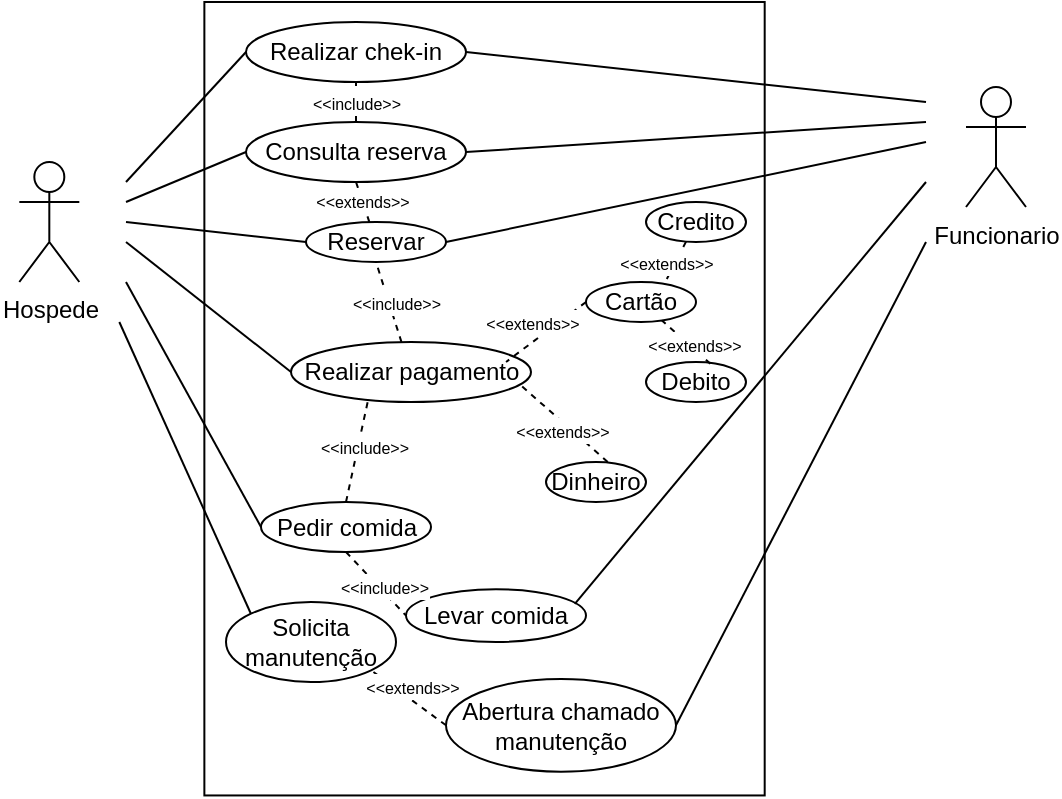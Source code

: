 <mxfile version="21.1.2" type="github">
  <diagram name="Page-1" id="6ASVtIXct7iXiq55O_Vc">
    <mxGraphModel dx="683" dy="391" grid="1" gridSize="10" guides="1" tooltips="1" connect="1" arrows="1" fold="1" page="1" pageScale="1" pageWidth="850" pageHeight="1100" math="0" shadow="0">
      <root>
        <mxCell id="0" />
        <mxCell id="1" parent="0" />
        <mxCell id="zqiy4DEwg7avq5e7QqN3-4" value="" style="rounded=0;whiteSpace=wrap;html=1;rotation=90;movable=1;resizable=1;rotatable=1;deletable=1;editable=1;locked=0;connectable=1;" vertex="1" parent="1">
          <mxGeometry x="280.9" y="118.28" width="396.73" height="280.16" as="geometry" />
        </mxCell>
        <mxCell id="zqiy4DEwg7avq5e7QqN3-5" value="Hospede" style="shape=umlActor;verticalLabelPosition=bottom;verticalAlign=top;html=1;outlineConnect=0;" vertex="1" parent="1">
          <mxGeometry x="246.66" y="140" width="30" height="60" as="geometry" />
        </mxCell>
        <mxCell id="zqiy4DEwg7avq5e7QqN3-7" value="" style="endArrow=none;html=1;rounded=0;entryX=0;entryY=0.5;entryDx=0;entryDy=0;" edge="1" parent="1" target="zqiy4DEwg7avq5e7QqN3-10">
          <mxGeometry width="50" height="50" relative="1" as="geometry">
            <mxPoint x="300" y="150" as="sourcePoint" />
            <mxPoint x="280" y="230" as="targetPoint" />
          </mxGeometry>
        </mxCell>
        <mxCell id="zqiy4DEwg7avq5e7QqN3-10" value="Realizar chek-in" style="ellipse;whiteSpace=wrap;html=1;" vertex="1" parent="1">
          <mxGeometry x="360" y="70" width="110" height="30" as="geometry" />
        </mxCell>
        <mxCell id="zqiy4DEwg7avq5e7QqN3-12" value="Funcionario" style="shape=umlActor;verticalLabelPosition=bottom;verticalAlign=top;html=1;outlineConnect=0;" vertex="1" parent="1">
          <mxGeometry x="720" y="102.5" width="30" height="60" as="geometry" />
        </mxCell>
        <mxCell id="zqiy4DEwg7avq5e7QqN3-13" value="Consulta reserva" style="ellipse;whiteSpace=wrap;html=1;" vertex="1" parent="1">
          <mxGeometry x="360" y="120" width="110" height="30" as="geometry" />
        </mxCell>
        <mxCell id="zqiy4DEwg7avq5e7QqN3-14" value="" style="endArrow=none;html=1;rounded=0;entryX=0;entryY=0.5;entryDx=0;entryDy=0;" edge="1" parent="1" target="zqiy4DEwg7avq5e7QqN3-13">
          <mxGeometry width="50" height="50" relative="1" as="geometry">
            <mxPoint x="300" y="160" as="sourcePoint" />
            <mxPoint x="360" y="135" as="targetPoint" />
          </mxGeometry>
        </mxCell>
        <mxCell id="zqiy4DEwg7avq5e7QqN3-15" value="Pedir comida" style="ellipse;whiteSpace=wrap;html=1;" vertex="1" parent="1">
          <mxGeometry x="367.5" y="310" width="85" height="25" as="geometry" />
        </mxCell>
        <mxCell id="zqiy4DEwg7avq5e7QqN3-16" value="" style="endArrow=none;html=1;rounded=0;entryX=0;entryY=0.5;entryDx=0;entryDy=0;" edge="1" parent="1" target="zqiy4DEwg7avq5e7QqN3-15">
          <mxGeometry width="50" height="50" relative="1" as="geometry">
            <mxPoint x="300" y="200" as="sourcePoint" />
            <mxPoint x="315" y="162.5" as="targetPoint" />
          </mxGeometry>
        </mxCell>
        <mxCell id="zqiy4DEwg7avq5e7QqN3-17" value="Realizar pagamento" style="ellipse;whiteSpace=wrap;html=1;" vertex="1" parent="1">
          <mxGeometry x="382.5" y="230" width="120" height="30" as="geometry" />
        </mxCell>
        <mxCell id="zqiy4DEwg7avq5e7QqN3-18" value="" style="endArrow=none;html=1;rounded=0;entryX=0;entryY=0.5;entryDx=0;entryDy=0;" edge="1" parent="1" target="zqiy4DEwg7avq5e7QqN3-17">
          <mxGeometry width="50" height="50" relative="1" as="geometry">
            <mxPoint x="300" y="180" as="sourcePoint" />
            <mxPoint x="360" y="200.5" as="targetPoint" />
          </mxGeometry>
        </mxCell>
        <mxCell id="zqiy4DEwg7avq5e7QqN3-20" value="" style="endArrow=none;dashed=1;html=1;rounded=0;exitX=0.617;exitY=-0.002;exitDx=0;exitDy=0;exitPerimeter=0;entryX=0.946;entryY=0.681;entryDx=0;entryDy=0;entryPerimeter=0;" edge="1" parent="1" source="zqiy4DEwg7avq5e7QqN3-23" target="zqiy4DEwg7avq5e7QqN3-17">
          <mxGeometry width="50" height="50" relative="1" as="geometry">
            <mxPoint x="430" y="270" as="sourcePoint" />
            <mxPoint x="485" y="256" as="targetPoint" />
          </mxGeometry>
        </mxCell>
        <mxCell id="zqiy4DEwg7avq5e7QqN3-21" value="Cartão" style="ellipse;whiteSpace=wrap;html=1;" vertex="1" parent="1">
          <mxGeometry x="530" y="200" width="55" height="20" as="geometry" />
        </mxCell>
        <mxCell id="zqiy4DEwg7avq5e7QqN3-22" value="" style="endArrow=none;dashed=1;html=1;rounded=0;exitX=0;exitY=0.5;exitDx=0;exitDy=0;entryX=0.896;entryY=0.333;entryDx=0;entryDy=0;entryPerimeter=0;" edge="1" parent="1" source="zqiy4DEwg7avq5e7QqN3-21" target="zqiy4DEwg7avq5e7QqN3-17">
          <mxGeometry width="50" height="50" relative="1" as="geometry">
            <mxPoint x="440" y="280" as="sourcePoint" />
            <mxPoint x="450" y="260" as="targetPoint" />
          </mxGeometry>
        </mxCell>
        <mxCell id="zqiy4DEwg7avq5e7QqN3-23" value="Dinheiro" style="ellipse;whiteSpace=wrap;html=1;" vertex="1" parent="1">
          <mxGeometry x="510" y="290" width="50" height="20" as="geometry" />
        </mxCell>
        <mxCell id="zqiy4DEwg7avq5e7QqN3-24" value="Debito" style="ellipse;whiteSpace=wrap;html=1;" vertex="1" parent="1">
          <mxGeometry x="560" y="240" width="50" height="20" as="geometry" />
        </mxCell>
        <mxCell id="zqiy4DEwg7avq5e7QqN3-25" value="Credito" style="ellipse;whiteSpace=wrap;html=1;" vertex="1" parent="1">
          <mxGeometry x="560" y="160" width="50" height="20" as="geometry" />
        </mxCell>
        <mxCell id="zqiy4DEwg7avq5e7QqN3-29" value="" style="endArrow=none;dashed=1;html=1;rounded=0;exitX=0.644;exitY=0.045;exitDx=0;exitDy=0;exitPerimeter=0;" edge="1" parent="1" source="zqiy4DEwg7avq5e7QqN3-24" target="zqiy4DEwg7avq5e7QqN3-21">
          <mxGeometry width="50" height="50" relative="1" as="geometry">
            <mxPoint x="440" y="330" as="sourcePoint" />
            <mxPoint x="490" y="280" as="targetPoint" />
          </mxGeometry>
        </mxCell>
        <mxCell id="zqiy4DEwg7avq5e7QqN3-31" value="&lt;font style=&quot;font-size: 8px;&quot;&gt;&amp;lt;&amp;lt;extends&amp;gt;&amp;gt;&lt;/font&gt;" style="edgeLabel;html=1;align=center;verticalAlign=middle;resizable=0;points=[];" vertex="1" connectable="0" parent="zqiy4DEwg7avq5e7QqN3-29">
          <mxGeometry x="-0.475" y="1" relative="1" as="geometry">
            <mxPoint x="-1" y="-5" as="offset" />
          </mxGeometry>
        </mxCell>
        <mxCell id="zqiy4DEwg7avq5e7QqN3-30" value="" style="endArrow=none;dashed=1;html=1;rounded=0;entryX=0.712;entryY=0.045;entryDx=0;entryDy=0;entryPerimeter=0;" edge="1" parent="1" source="zqiy4DEwg7avq5e7QqN3-25" target="zqiy4DEwg7avq5e7QqN3-21">
          <mxGeometry width="50" height="50" relative="1" as="geometry">
            <mxPoint x="460" y="330" as="sourcePoint" />
            <mxPoint x="510" y="280" as="targetPoint" />
          </mxGeometry>
        </mxCell>
        <mxCell id="zqiy4DEwg7avq5e7QqN3-32" value="&lt;font style=&quot;font-size: 8px;&quot;&gt;&amp;lt;&amp;lt;extends&amp;gt;&amp;gt;&lt;/font&gt;" style="edgeLabel;html=1;align=center;verticalAlign=middle;resizable=0;points=[];" vertex="1" connectable="0" parent="1">
          <mxGeometry x="570.0" y="190.004" as="geometry" />
        </mxCell>
        <mxCell id="zqiy4DEwg7avq5e7QqN3-33" value="&lt;font style=&quot;font-size: 8px;&quot;&gt;&amp;lt;&amp;lt;extends&amp;gt;&amp;gt;&lt;/font&gt;" style="edgeLabel;html=1;align=center;verticalAlign=middle;resizable=0;points=[];" vertex="1" connectable="0" parent="1">
          <mxGeometry x="515.0" y="270.004" as="geometry">
            <mxPoint x="3" y="4" as="offset" />
          </mxGeometry>
        </mxCell>
        <mxCell id="zqiy4DEwg7avq5e7QqN3-34" value="&lt;font style=&quot;font-size: 8px;&quot;&gt;&amp;lt;&amp;lt;extends&amp;gt;&amp;gt;&lt;/font&gt;" style="edgeLabel;html=1;align=center;verticalAlign=middle;resizable=0;points=[];" vertex="1" connectable="0" parent="1">
          <mxGeometry x="502.5" y="220.004" as="geometry" />
        </mxCell>
        <mxCell id="zqiy4DEwg7avq5e7QqN3-37" value="" style="endArrow=none;dashed=1;html=1;rounded=0;entryX=0.5;entryY=1;entryDx=0;entryDy=0;" edge="1" parent="1" source="zqiy4DEwg7avq5e7QqN3-38" target="zqiy4DEwg7avq5e7QqN3-13">
          <mxGeometry width="50" height="50" relative="1" as="geometry">
            <mxPoint x="370" y="210" as="sourcePoint" />
            <mxPoint x="420" y="160" as="targetPoint" />
          </mxGeometry>
        </mxCell>
        <mxCell id="zqiy4DEwg7avq5e7QqN3-38" value="Reservar" style="ellipse;whiteSpace=wrap;html=1;" vertex="1" parent="1">
          <mxGeometry x="390" y="170" width="70" height="20" as="geometry" />
        </mxCell>
        <mxCell id="zqiy4DEwg7avq5e7QqN3-42" value="&lt;font style=&quot;font-size: 8px;&quot;&gt;&amp;lt;&amp;lt;extends&amp;gt;&amp;gt;&lt;/font&gt;" style="edgeLabel;html=1;align=center;verticalAlign=middle;resizable=0;points=[];" vertex="1" connectable="0" parent="1">
          <mxGeometry x="410.0" y="162.504" as="geometry">
            <mxPoint x="8" y="-4" as="offset" />
          </mxGeometry>
        </mxCell>
        <mxCell id="zqiy4DEwg7avq5e7QqN3-43" value="" style="endArrow=none;dashed=1;html=1;rounded=0;entryX=0.5;entryY=1;entryDx=0;entryDy=0;" edge="1" parent="1" source="zqiy4DEwg7avq5e7QqN3-17" target="zqiy4DEwg7avq5e7QqN3-38">
          <mxGeometry width="50" height="50" relative="1" as="geometry">
            <mxPoint x="435" y="260" as="sourcePoint" />
            <mxPoint x="480" y="200" as="targetPoint" />
          </mxGeometry>
        </mxCell>
        <mxCell id="zqiy4DEwg7avq5e7QqN3-44" value="&lt;font style=&quot;font-size: 8px;&quot;&gt;&amp;lt;&amp;lt;include&amp;gt;&amp;gt;&lt;/font&gt;" style="edgeLabel;html=1;align=center;verticalAlign=middle;resizable=0;points=[];" vertex="1" connectable="0" parent="1">
          <mxGeometry x="435.0" y="210.004" as="geometry" />
        </mxCell>
        <mxCell id="zqiy4DEwg7avq5e7QqN3-47" value="" style="endArrow=none;dashed=1;html=1;rounded=0;entryX=0.5;entryY=1;entryDx=0;entryDy=0;exitX=0.5;exitY=0;exitDx=0;exitDy=0;" edge="1" parent="1" source="zqiy4DEwg7avq5e7QqN3-13" target="zqiy4DEwg7avq5e7QqN3-10">
          <mxGeometry width="50" height="50" relative="1" as="geometry">
            <mxPoint x="365" y="160" as="sourcePoint" />
            <mxPoint x="415" y="110" as="targetPoint" />
          </mxGeometry>
        </mxCell>
        <mxCell id="zqiy4DEwg7avq5e7QqN3-48" value="&lt;font style=&quot;font-size: 8px;&quot;&gt;&amp;lt;&amp;lt;include&amp;gt;&amp;gt;&lt;/font&gt;" style="edgeLabel;html=1;align=center;verticalAlign=middle;resizable=0;points=[];" vertex="1" connectable="0" parent="1">
          <mxGeometry x="415.0" y="110.004" as="geometry" />
        </mxCell>
        <mxCell id="zqiy4DEwg7avq5e7QqN3-49" value="Abertura chamado manutenção" style="ellipse;whiteSpace=wrap;html=1;" vertex="1" parent="1">
          <mxGeometry x="460" y="398.44" width="115" height="46.41" as="geometry" />
        </mxCell>
        <mxCell id="zqiy4DEwg7avq5e7QqN3-50" value="" style="endArrow=none;html=1;rounded=0;exitX=1;exitY=0.5;exitDx=0;exitDy=0;" edge="1" parent="1" source="zqiy4DEwg7avq5e7QqN3-49">
          <mxGeometry width="50" height="50" relative="1" as="geometry">
            <mxPoint x="680" y="180" as="sourcePoint" />
            <mxPoint x="700" y="180" as="targetPoint" />
          </mxGeometry>
        </mxCell>
        <mxCell id="zqiy4DEwg7avq5e7QqN3-52" value="" style="endArrow=none;html=1;rounded=0;exitX=1;exitY=0.5;exitDx=0;exitDy=0;" edge="1" parent="1" source="zqiy4DEwg7avq5e7QqN3-10">
          <mxGeometry width="50" height="50" relative="1" as="geometry">
            <mxPoint x="660" y="200" as="sourcePoint" />
            <mxPoint x="700" y="110" as="targetPoint" />
          </mxGeometry>
        </mxCell>
        <mxCell id="zqiy4DEwg7avq5e7QqN3-53" value="" style="endArrow=none;html=1;rounded=0;exitX=1;exitY=0.5;exitDx=0;exitDy=0;" edge="1" parent="1" source="zqiy4DEwg7avq5e7QqN3-13">
          <mxGeometry width="50" height="50" relative="1" as="geometry">
            <mxPoint x="670" y="210" as="sourcePoint" />
            <mxPoint x="700" y="120" as="targetPoint" />
          </mxGeometry>
        </mxCell>
        <mxCell id="zqiy4DEwg7avq5e7QqN3-54" value="Levar comida" style="ellipse;whiteSpace=wrap;html=1;" vertex="1" parent="1">
          <mxGeometry x="440" y="353.59" width="90" height="26.41" as="geometry" />
        </mxCell>
        <mxCell id="zqiy4DEwg7avq5e7QqN3-55" value="" style="endArrow=none;html=1;rounded=0;exitX=0.938;exitY=0.277;exitDx=0;exitDy=0;exitPerimeter=0;" edge="1" parent="1" source="zqiy4DEwg7avq5e7QqN3-54">
          <mxGeometry width="50" height="50" relative="1" as="geometry">
            <mxPoint x="670" y="220" as="sourcePoint" />
            <mxPoint x="700" y="150" as="targetPoint" />
          </mxGeometry>
        </mxCell>
        <mxCell id="zqiy4DEwg7avq5e7QqN3-56" value="" style="endArrow=none;dashed=1;html=1;rounded=0;entryX=0.323;entryY=0.935;entryDx=0;entryDy=0;entryPerimeter=0;exitX=0.5;exitY=0;exitDx=0;exitDy=0;" edge="1" parent="1" source="zqiy4DEwg7avq5e7QqN3-15" target="zqiy4DEwg7avq5e7QqN3-17">
          <mxGeometry width="50" height="50" relative="1" as="geometry">
            <mxPoint x="390" y="330" as="sourcePoint" />
            <mxPoint x="415" y="270" as="targetPoint" />
          </mxGeometry>
        </mxCell>
        <mxCell id="zqiy4DEwg7avq5e7QqN3-57" value="" style="endArrow=none;dashed=1;html=1;rounded=0;entryX=0;entryY=0.5;entryDx=0;entryDy=0;exitX=0.5;exitY=1;exitDx=0;exitDy=0;" edge="1" parent="1" source="zqiy4DEwg7avq5e7QqN3-15" target="zqiy4DEwg7avq5e7QqN3-54">
          <mxGeometry width="50" height="50" relative="1" as="geometry">
            <mxPoint x="400" y="450" as="sourcePoint" />
            <mxPoint x="450" y="400" as="targetPoint" />
          </mxGeometry>
        </mxCell>
        <mxCell id="zqiy4DEwg7avq5e7QqN3-58" value="&lt;font style=&quot;font-size: 8px;&quot;&gt;&amp;lt;&amp;lt;include&amp;gt;&amp;gt;&lt;/font&gt;" style="edgeLabel;html=1;align=center;verticalAlign=middle;resizable=0;points=[];" vertex="1" connectable="0" parent="1">
          <mxGeometry x="410.0" y="360.004" as="geometry">
            <mxPoint x="19" y="-8" as="offset" />
          </mxGeometry>
        </mxCell>
        <mxCell id="zqiy4DEwg7avq5e7QqN3-59" value="&lt;font style=&quot;font-size: 8px;&quot;&gt;&amp;lt;&amp;lt;include&amp;gt;&amp;gt;&lt;/font&gt;" style="edgeLabel;html=1;align=center;verticalAlign=middle;resizable=0;points=[];" vertex="1" connectable="0" parent="1">
          <mxGeometry x="400.0" y="290.004" as="geometry">
            <mxPoint x="19" y="-8" as="offset" />
          </mxGeometry>
        </mxCell>
        <mxCell id="zqiy4DEwg7avq5e7QqN3-65" value="" style="endArrow=none;html=1;rounded=0;entryX=0;entryY=0.5;entryDx=0;entryDy=0;" edge="1" parent="1" target="zqiy4DEwg7avq5e7QqN3-38">
          <mxGeometry width="50" height="50" relative="1" as="geometry">
            <mxPoint x="300" y="170" as="sourcePoint" />
            <mxPoint x="350" y="120" as="targetPoint" />
          </mxGeometry>
        </mxCell>
        <mxCell id="zqiy4DEwg7avq5e7QqN3-66" value="" style="endArrow=none;html=1;rounded=0;exitX=1;exitY=0.5;exitDx=0;exitDy=0;" edge="1" parent="1" source="zqiy4DEwg7avq5e7QqN3-38">
          <mxGeometry width="50" height="50" relative="1" as="geometry">
            <mxPoint x="650" y="180" as="sourcePoint" />
            <mxPoint x="700" y="130" as="targetPoint" />
          </mxGeometry>
        </mxCell>
        <mxCell id="zqiy4DEwg7avq5e7QqN3-68" value="Solicita manutenção" style="ellipse;whiteSpace=wrap;html=1;" vertex="1" parent="1">
          <mxGeometry x="350" y="360" width="85" height="40" as="geometry" />
        </mxCell>
        <mxCell id="zqiy4DEwg7avq5e7QqN3-69" value="" style="endArrow=none;html=1;rounded=0;exitX=0;exitY=0;exitDx=0;exitDy=0;" edge="1" parent="1" source="zqiy4DEwg7avq5e7QqN3-68">
          <mxGeometry width="50" height="50" relative="1" as="geometry">
            <mxPoint x="246.66" y="270" as="sourcePoint" />
            <mxPoint x="296.66" y="220" as="targetPoint" />
          </mxGeometry>
        </mxCell>
        <mxCell id="zqiy4DEwg7avq5e7QqN3-70" value="" style="endArrow=none;dashed=1;html=1;rounded=0;exitX=0;exitY=0.5;exitDx=0;exitDy=0;entryX=1;entryY=1;entryDx=0;entryDy=0;" edge="1" parent="1" source="zqiy4DEwg7avq5e7QqN3-49" target="zqiy4DEwg7avq5e7QqN3-68">
          <mxGeometry width="50" height="50" relative="1" as="geometry">
            <mxPoint x="465" y="450" as="sourcePoint" />
            <mxPoint x="420" y="410" as="targetPoint" />
          </mxGeometry>
        </mxCell>
        <mxCell id="zqiy4DEwg7avq5e7QqN3-71" value="&lt;font style=&quot;font-size: 8px;&quot;&gt;&amp;lt;&amp;lt;extends&amp;gt;&amp;gt;&lt;/font&gt;" style="edgeLabel;html=1;align=center;verticalAlign=middle;resizable=0;points=[];" vertex="1" connectable="0" parent="1">
          <mxGeometry x="435.0" y="410.004" as="geometry">
            <mxPoint x="8" y="-8" as="offset" />
          </mxGeometry>
        </mxCell>
      </root>
    </mxGraphModel>
  </diagram>
</mxfile>
